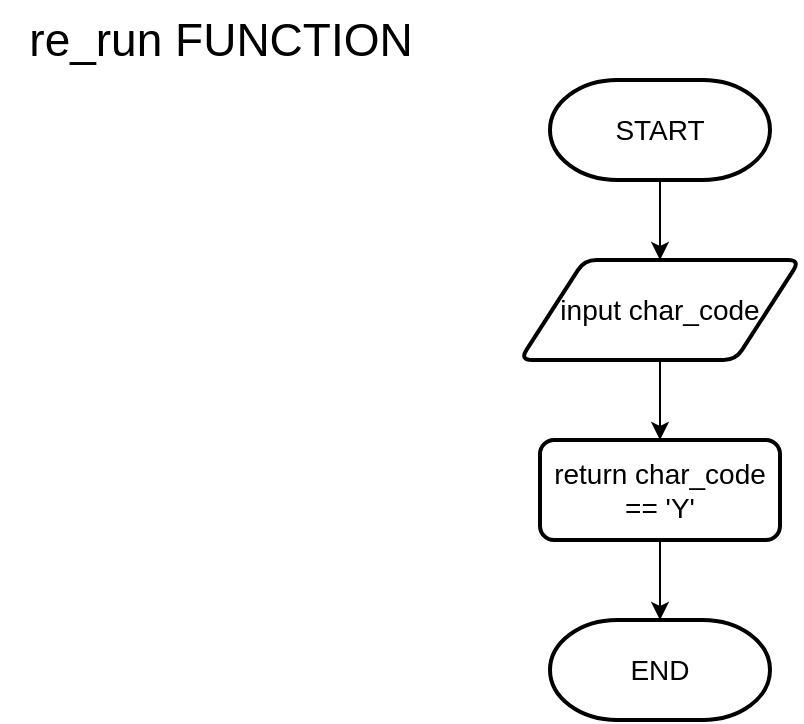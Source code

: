 <mxfile version="24.7.16">
  <diagram name="Page-1" id="2MA3hFYjlH-d_A7RGotl">
    <mxGraphModel dx="1050" dy="580" grid="1" gridSize="10" guides="1" tooltips="1" connect="1" arrows="1" fold="1" page="1" pageScale="1" pageWidth="850" pageHeight="1100" math="0" shadow="0">
      <root>
        <mxCell id="0" />
        <mxCell id="1" parent="0" />
        <mxCell id="UDzx1LGtE0kOY_WkI4bh-3" value="" style="edgeStyle=orthogonalEdgeStyle;rounded=0;orthogonalLoop=1;jettySize=auto;html=1;fontSize=14;" edge="1" parent="1" source="UDzx1LGtE0kOY_WkI4bh-1" target="UDzx1LGtE0kOY_WkI4bh-2">
          <mxGeometry relative="1" as="geometry" />
        </mxCell>
        <mxCell id="UDzx1LGtE0kOY_WkI4bh-1" value="START" style="strokeWidth=2;html=1;shape=mxgraph.flowchart.terminator;whiteSpace=wrap;fontSize=14;" vertex="1" parent="1">
          <mxGeometry x="315" y="80" width="110" height="50" as="geometry" />
        </mxCell>
        <mxCell id="UDzx1LGtE0kOY_WkI4bh-5" value="" style="edgeStyle=orthogonalEdgeStyle;rounded=0;orthogonalLoop=1;jettySize=auto;html=1;fontSize=14;" edge="1" parent="1" source="UDzx1LGtE0kOY_WkI4bh-2" target="UDzx1LGtE0kOY_WkI4bh-4">
          <mxGeometry relative="1" as="geometry" />
        </mxCell>
        <mxCell id="UDzx1LGtE0kOY_WkI4bh-2" value="input char_code" style="shape=parallelogram;html=1;strokeWidth=2;perimeter=parallelogramPerimeter;whiteSpace=wrap;rounded=1;arcSize=12;size=0.23;fontSize=14;" vertex="1" parent="1">
          <mxGeometry x="300" y="170" width="140" height="50" as="geometry" />
        </mxCell>
        <mxCell id="UDzx1LGtE0kOY_WkI4bh-7" value="" style="edgeStyle=orthogonalEdgeStyle;rounded=0;orthogonalLoop=1;jettySize=auto;html=1;fontSize=14;" edge="1" parent="1" source="UDzx1LGtE0kOY_WkI4bh-4" target="UDzx1LGtE0kOY_WkI4bh-6">
          <mxGeometry relative="1" as="geometry" />
        </mxCell>
        <mxCell id="UDzx1LGtE0kOY_WkI4bh-4" value="return char_code == &#39;Y&#39;" style="rounded=1;whiteSpace=wrap;html=1;absoluteArcSize=1;arcSize=14;strokeWidth=2;fontSize=14;" vertex="1" parent="1">
          <mxGeometry x="310" y="260" width="120" height="50" as="geometry" />
        </mxCell>
        <mxCell id="UDzx1LGtE0kOY_WkI4bh-6" value="END" style="strokeWidth=2;html=1;shape=mxgraph.flowchart.terminator;whiteSpace=wrap;fontSize=14;" vertex="1" parent="1">
          <mxGeometry x="315" y="350" width="110" height="50" as="geometry" />
        </mxCell>
        <mxCell id="UDzx1LGtE0kOY_WkI4bh-8" value="&lt;font style=&quot;font-size: 23px;&quot;&gt;re_run FUNCTION&lt;/font&gt;" style="text;html=1;align=center;verticalAlign=middle;resizable=0;points=[];autosize=1;strokeColor=none;fillColor=none;" vertex="1" parent="1">
          <mxGeometry x="40" y="40" width="220" height="40" as="geometry" />
        </mxCell>
      </root>
    </mxGraphModel>
  </diagram>
</mxfile>
